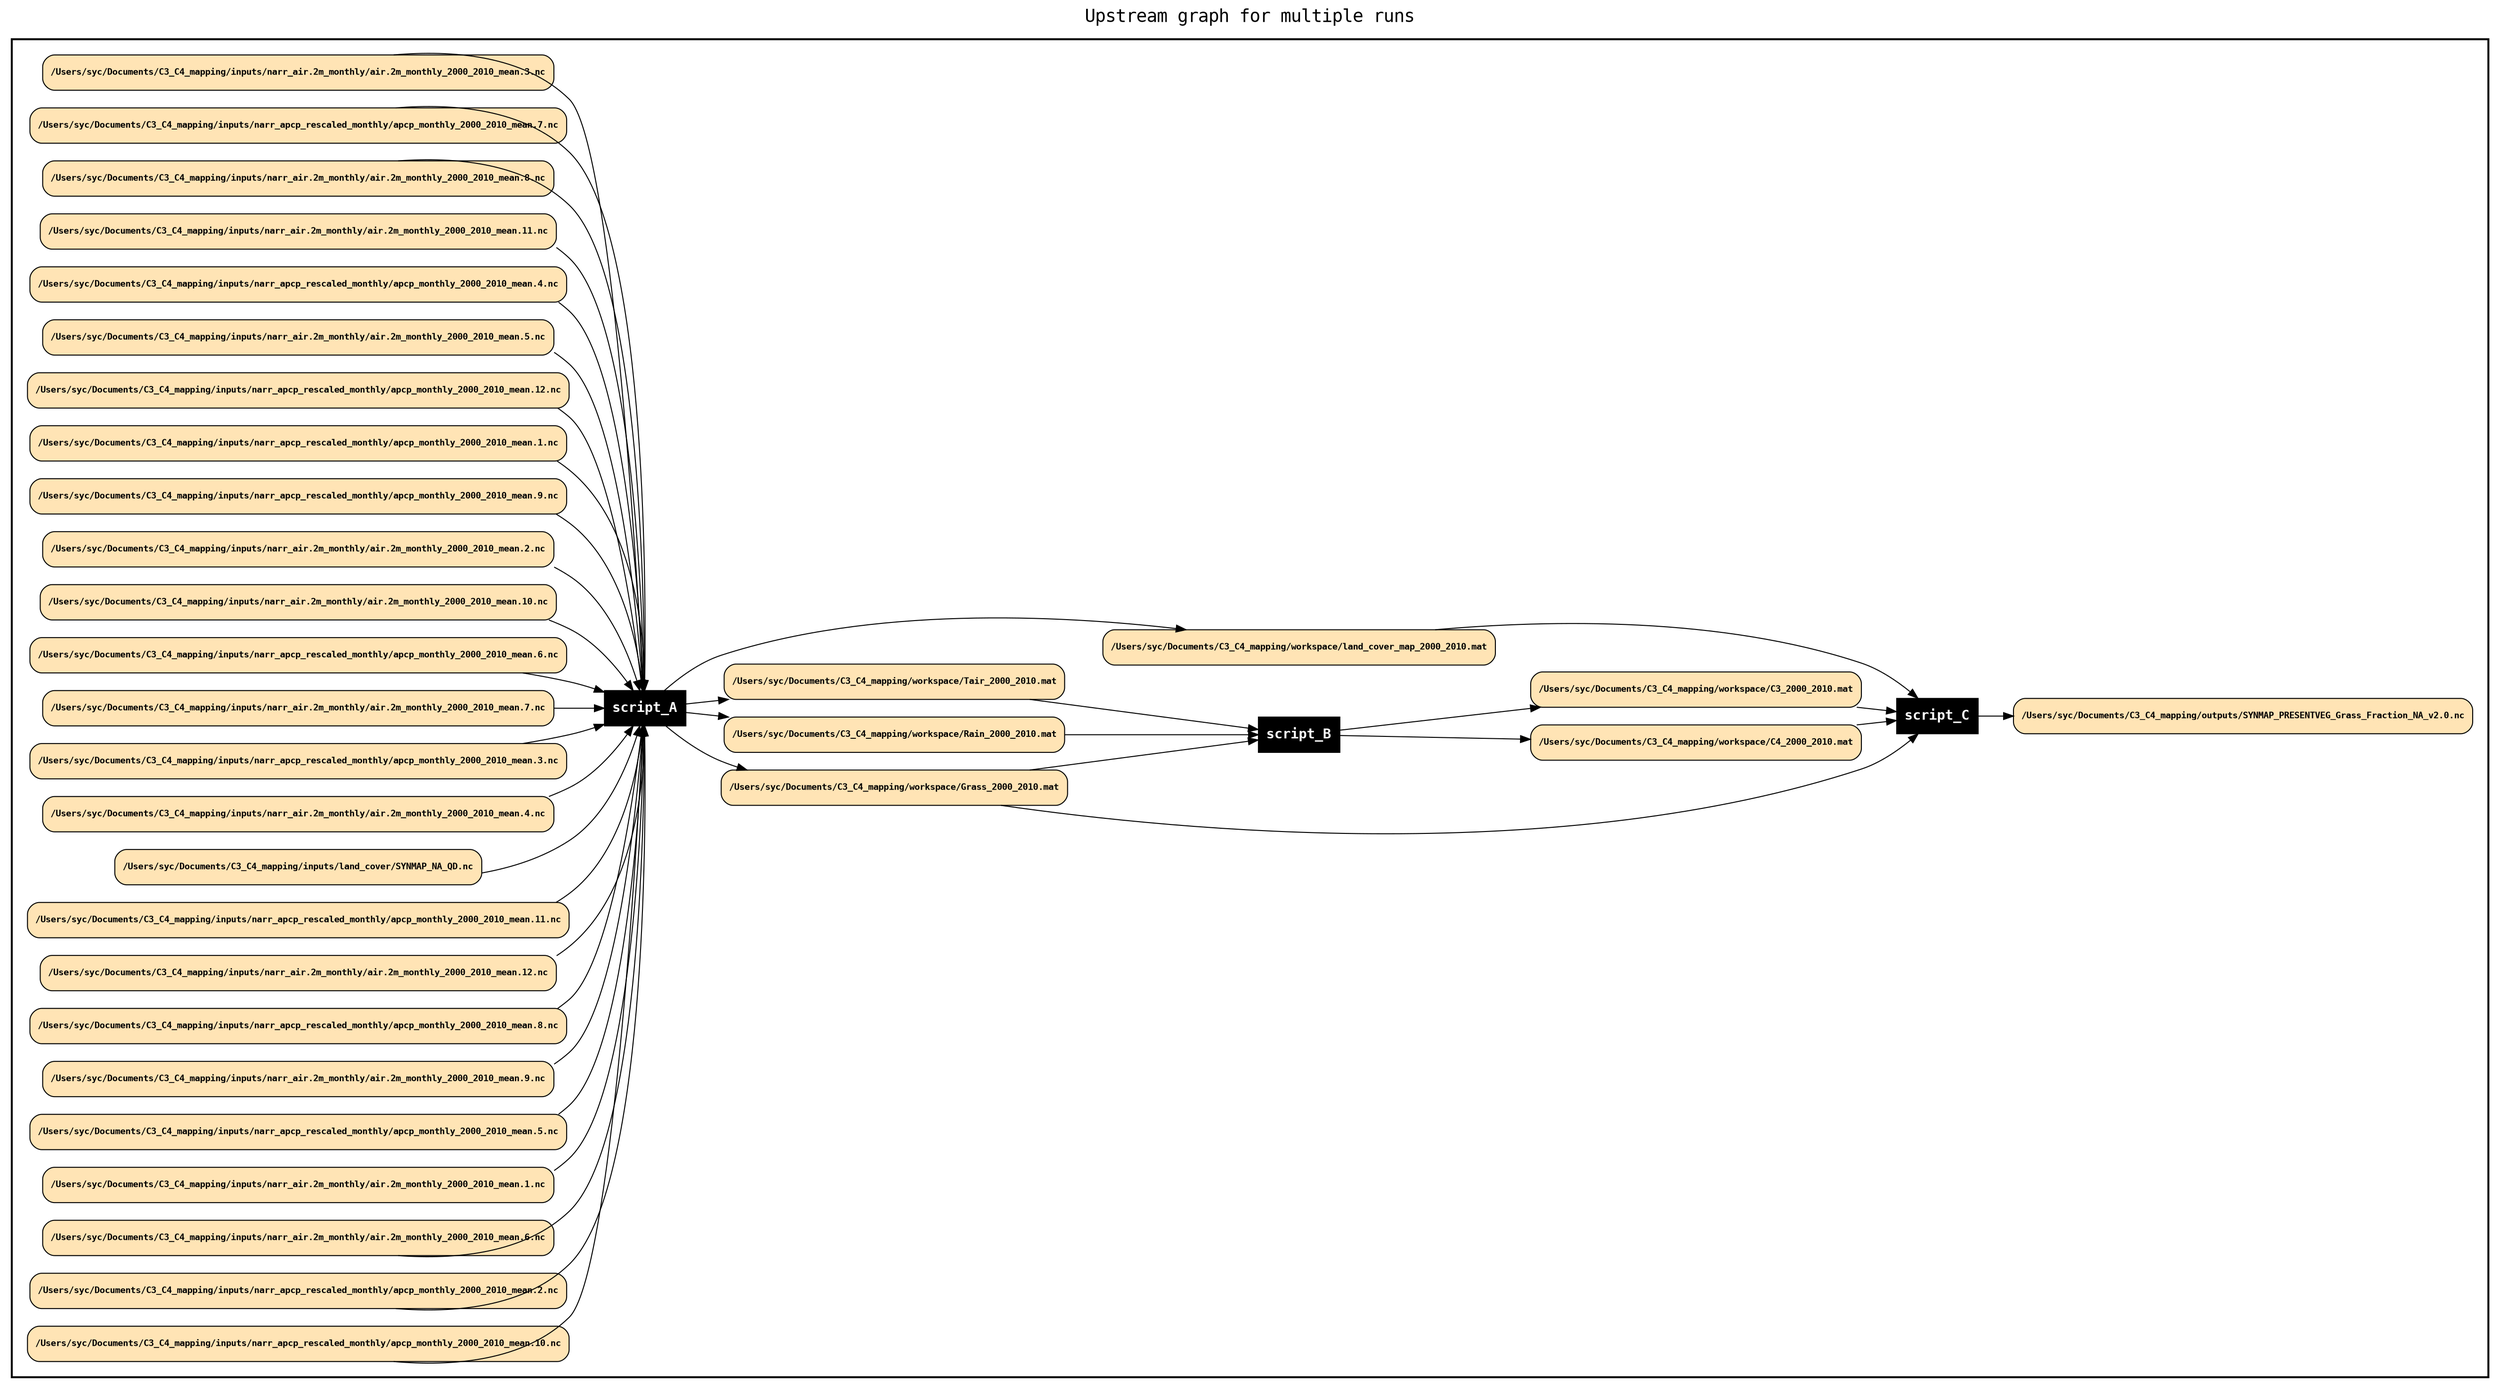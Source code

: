 
digraph yw_data_view {
rankdir=LR
fontname=Courier; fontsize=18; labelloc=t
label="Upstream graph for multiple runs"
subgraph cluster_workflow { label=""; color=black; penwidth=2
subgraph cluster_workflow_inner { label=""; color=white
node[shape=box style=filled fillcolor="black" peripheries=1 fontname="Courier-Bold" fontcolor=white]
script_B
script_A
script_C
node[shape=box style="rounded,filled" fillcolor="#FFE4B5" peripheries=1 fontname="Courier-Bold" fontsize=9 fontcolor=black]
"/Users/syc/Documents/C3_C4_mapping/inputs/narr_air.2m_monthly/air.2m_monthly_2000_2010_mean.3.nc"
"/Users/syc/Documents/C3_C4_mapping/workspace/C4_2000_2010.mat"
"/Users/syc/Documents/C3_C4_mapping/workspace/C4_2000_2010.mat"
"/Users/syc/Documents/C3_C4_mapping/inputs/narr_apcp_rescaled_monthly/apcp_monthly_2000_2010_mean.7.nc"
"/Users/syc/Documents/C3_C4_mapping/inputs/narr_air.2m_monthly/air.2m_monthly_2000_2010_mean.8.nc"
"/Users/syc/Documents/C3_C4_mapping/workspace/Grass_2000_2010.mat"
"/Users/syc/Documents/C3_C4_mapping/workspace/Grass_2000_2010.mat"
"/Users/syc/Documents/C3_C4_mapping/workspace/Grass_2000_2010.mat"
"/Users/syc/Documents/C3_C4_mapping/inputs/narr_air.2m_monthly/air.2m_monthly_2000_2010_mean.11.nc"
"/Users/syc/Documents/C3_C4_mapping/inputs/narr_apcp_rescaled_monthly/apcp_monthly_2000_2010_mean.4.nc"
"/Users/syc/Documents/C3_C4_mapping/inputs/narr_air.2m_monthly/air.2m_monthly_2000_2010_mean.5.nc"
"/Users/syc/Documents/C3_C4_mapping/inputs/narr_apcp_rescaled_monthly/apcp_monthly_2000_2010_mean.12.nc"
"/Users/syc/Documents/C3_C4_mapping/inputs/narr_apcp_rescaled_monthly/apcp_monthly_2000_2010_mean.1.nc"
"/Users/syc/Documents/C3_C4_mapping/inputs/narr_apcp_rescaled_monthly/apcp_monthly_2000_2010_mean.9.nc"
"/Users/syc/Documents/C3_C4_mapping/inputs/narr_air.2m_monthly/air.2m_monthly_2000_2010_mean.2.nc"
"/Users/syc/Documents/C3_C4_mapping/inputs/narr_air.2m_monthly/air.2m_monthly_2000_2010_mean.10.nc"
"/Users/syc/Documents/C3_C4_mapping/inputs/narr_apcp_rescaled_monthly/apcp_monthly_2000_2010_mean.6.nc"
"/Users/syc/Documents/C3_C4_mapping/inputs/narr_air.2m_monthly/air.2m_monthly_2000_2010_mean.7.nc"
"/Users/syc/Documents/C3_C4_mapping/workspace/C3_2000_2010.mat"
"/Users/syc/Documents/C3_C4_mapping/workspace/C3_2000_2010.mat"
"/Users/syc/Documents/C3_C4_mapping/inputs/narr_apcp_rescaled_monthly/apcp_monthly_2000_2010_mean.3.nc"
"/Users/syc/Documents/C3_C4_mapping/workspace/Rain_2000_2010.mat"
"/Users/syc/Documents/C3_C4_mapping/workspace/Rain_2000_2010.mat"
"/Users/syc/Documents/C3_C4_mapping/inputs/narr_air.2m_monthly/air.2m_monthly_2000_2010_mean.4.nc"
"/Users/syc/Documents/C3_C4_mapping/inputs/land_cover/SYNMAP_NA_QD.nc"
"/Users/syc/Documents/C3_C4_mapping/inputs/narr_apcp_rescaled_monthly/apcp_monthly_2000_2010_mean.11.nc"
"/Users/syc/Documents/C3_C4_mapping/inputs/narr_air.2m_monthly/air.2m_monthly_2000_2010_mean.12.nc"
"/Users/syc/Documents/C3_C4_mapping/inputs/narr_apcp_rescaled_monthly/apcp_monthly_2000_2010_mean.8.nc"
"/Users/syc/Documents/C3_C4_mapping/inputs/narr_air.2m_monthly/air.2m_monthly_2000_2010_mean.9.nc"
"/Users/syc/Documents/C3_C4_mapping/inputs/narr_apcp_rescaled_monthly/apcp_monthly_2000_2010_mean.5.nc"
"/Users/syc/Documents/C3_C4_mapping/inputs/narr_air.2m_monthly/air.2m_monthly_2000_2010_mean.1.nc"
"/Users/syc/Documents/C3_C4_mapping/inputs/narr_air.2m_monthly/air.2m_monthly_2000_2010_mean.6.nc"
"/Users/syc/Documents/C3_C4_mapping/inputs/narr_apcp_rescaled_monthly/apcp_monthly_2000_2010_mean.2.nc"
"/Users/syc/Documents/C3_C4_mapping/workspace/Tair_2000_2010.mat"
"/Users/syc/Documents/C3_C4_mapping/workspace/Tair_2000_2010.mat"
"/Users/syc/Documents/C3_C4_mapping/workspace/land_cover_map_2000_2010.mat"
"/Users/syc/Documents/C3_C4_mapping/workspace/land_cover_map_2000_2010.mat"
"/Users/syc/Documents/C3_C4_mapping/inputs/narr_apcp_rescaled_monthly/apcp_monthly_2000_2010_mean.10.nc"
"/Users/syc/Documents/C3_C4_mapping/outputs/SYNMAP_PRESENTVEG_Grass_Fraction_NA_v2.0.nc"
}}
"/Users/syc/Documents/C3_C4_mapping/workspace/Grass_2000_2010.mat" -> script_C
"/Users/syc/Documents/C3_C4_mapping/workspace/Grass_2000_2010.mat" -> script_B
"/Users/syc/Documents/C3_C4_mapping/inputs/narr_apcp_rescaled_monthly/apcp_monthly_2000_2010_mean.12.nc" -> script_A
"/Users/syc/Documents/C3_C4_mapping/inputs/narr_air.2m_monthly/air.2m_monthly_2000_2010_mean.5.nc" -> script_A
"/Users/syc/Documents/C3_C4_mapping/inputs/narr_apcp_rescaled_monthly/apcp_monthly_2000_2010_mean.9.nc" -> script_A
"/Users/syc/Documents/C3_C4_mapping/inputs/narr_apcp_rescaled_monthly/apcp_monthly_2000_2010_mean.1.nc" -> script_A
"/Users/syc/Documents/C3_C4_mapping/inputs/narr_air.2m_monthly/air.2m_monthly_2000_2010_mean.10.nc" -> script_A
"/Users/syc/Documents/C3_C4_mapping/inputs/narr_air.2m_monthly/air.2m_monthly_2000_2010_mean.2.nc" -> script_A
"/Users/syc/Documents/C3_C4_mapping/inputs/narr_apcp_rescaled_monthly/apcp_monthly_2000_2010_mean.6.nc" -> script_A
"/Users/syc/Documents/C3_C4_mapping/inputs/narr_air.2m_monthly/air.2m_monthly_2000_2010_mean.7.nc" -> script_A
"/Users/syc/Documents/C3_C4_mapping/workspace/C3_2000_2010.mat" -> script_C
"/Users/syc/Documents/C3_C4_mapping/inputs/narr_apcp_rescaled_monthly/apcp_monthly_2000_2010_mean.3.nc" -> script_A
"/Users/syc/Documents/C3_C4_mapping/inputs/narr_apcp_rescaled_monthly/apcp_monthly_2000_2010_mean.11.nc" -> script_A
"/Users/syc/Documents/C3_C4_mapping/inputs/narr_air.2m_monthly/air.2m_monthly_2000_2010_mean.4.nc" -> script_A
"/Users/syc/Documents/C3_C4_mapping/workspace/Rain_2000_2010.mat" -> script_B
"/Users/syc/Documents/C3_C4_mapping/inputs/narr_apcp_rescaled_monthly/apcp_monthly_2000_2010_mean.8.nc" -> script_A
"/Users/syc/Documents/C3_C4_mapping/inputs/land_cover/SYNMAP_NA_QD.nc" -> script_A
"/Users/syc/Documents/C3_C4_mapping/inputs/narr_air.2m_monthly/air.2m_monthly_2000_2010_mean.9.nc" -> script_A
"/Users/syc/Documents/C3_C4_mapping/inputs/narr_air.2m_monthly/air.2m_monthly_2000_2010_mean.12.nc" -> script_A
"/Users/syc/Documents/C3_C4_mapping/inputs/narr_apcp_rescaled_monthly/apcp_monthly_2000_2010_mean.5.nc" -> script_A
"/Users/syc/Documents/C3_C4_mapping/inputs/narr_air.2m_monthly/air.2m_monthly_2000_2010_mean.1.nc" -> script_A
"/Users/syc/Documents/C3_C4_mapping/inputs/narr_air.2m_monthly/air.2m_monthly_2000_2010_mean.6.nc" -> script_A
"/Users/syc/Documents/C3_C4_mapping/inputs/narr_apcp_rescaled_monthly/apcp_monthly_2000_2010_mean.10.nc" -> script_A
"/Users/syc/Documents/C3_C4_mapping/inputs/narr_apcp_rescaled_monthly/apcp_monthly_2000_2010_mean.2.nc" -> script_A
"/Users/syc/Documents/C3_C4_mapping/workspace/land_cover_map_2000_2010.mat" -> script_C
"/Users/syc/Documents/C3_C4_mapping/workspace/Tair_2000_2010.mat" -> script_B
"/Users/syc/Documents/C3_C4_mapping/inputs/narr_air.2m_monthly/air.2m_monthly_2000_2010_mean.3.nc" -> script_A
"/Users/syc/Documents/C3_C4_mapping/inputs/narr_apcp_rescaled_monthly/apcp_monthly_2000_2010_mean.7.nc" -> script_A
"/Users/syc/Documents/C3_C4_mapping/workspace/C4_2000_2010.mat" -> script_C
"/Users/syc/Documents/C3_C4_mapping/inputs/narr_air.2m_monthly/air.2m_monthly_2000_2010_mean.8.nc" -> script_A
"/Users/syc/Documents/C3_C4_mapping/inputs/narr_air.2m_monthly/air.2m_monthly_2000_2010_mean.11.nc" -> script_A
"/Users/syc/Documents/C3_C4_mapping/inputs/narr_apcp_rescaled_monthly/apcp_monthly_2000_2010_mean.4.nc" -> script_A
script_B -> "/Users/syc/Documents/C3_C4_mapping/workspace/C4_2000_2010.mat"
script_A -> "/Users/syc/Documents/C3_C4_mapping/workspace/Grass_2000_2010.mat"
script_B -> "/Users/syc/Documents/C3_C4_mapping/workspace/C3_2000_2010.mat"
script_A -> "/Users/syc/Documents/C3_C4_mapping/workspace/Rain_2000_2010.mat"
script_A -> "/Users/syc/Documents/C3_C4_mapping/workspace/Tair_2000_2010.mat"
script_A -> "/Users/syc/Documents/C3_C4_mapping/workspace/land_cover_map_2000_2010.mat"
script_C -> "/Users/syc/Documents/C3_C4_mapping/outputs/SYNMAP_PRESENTVEG_Grass_Fraction_NA_v2.0.nc"
}

